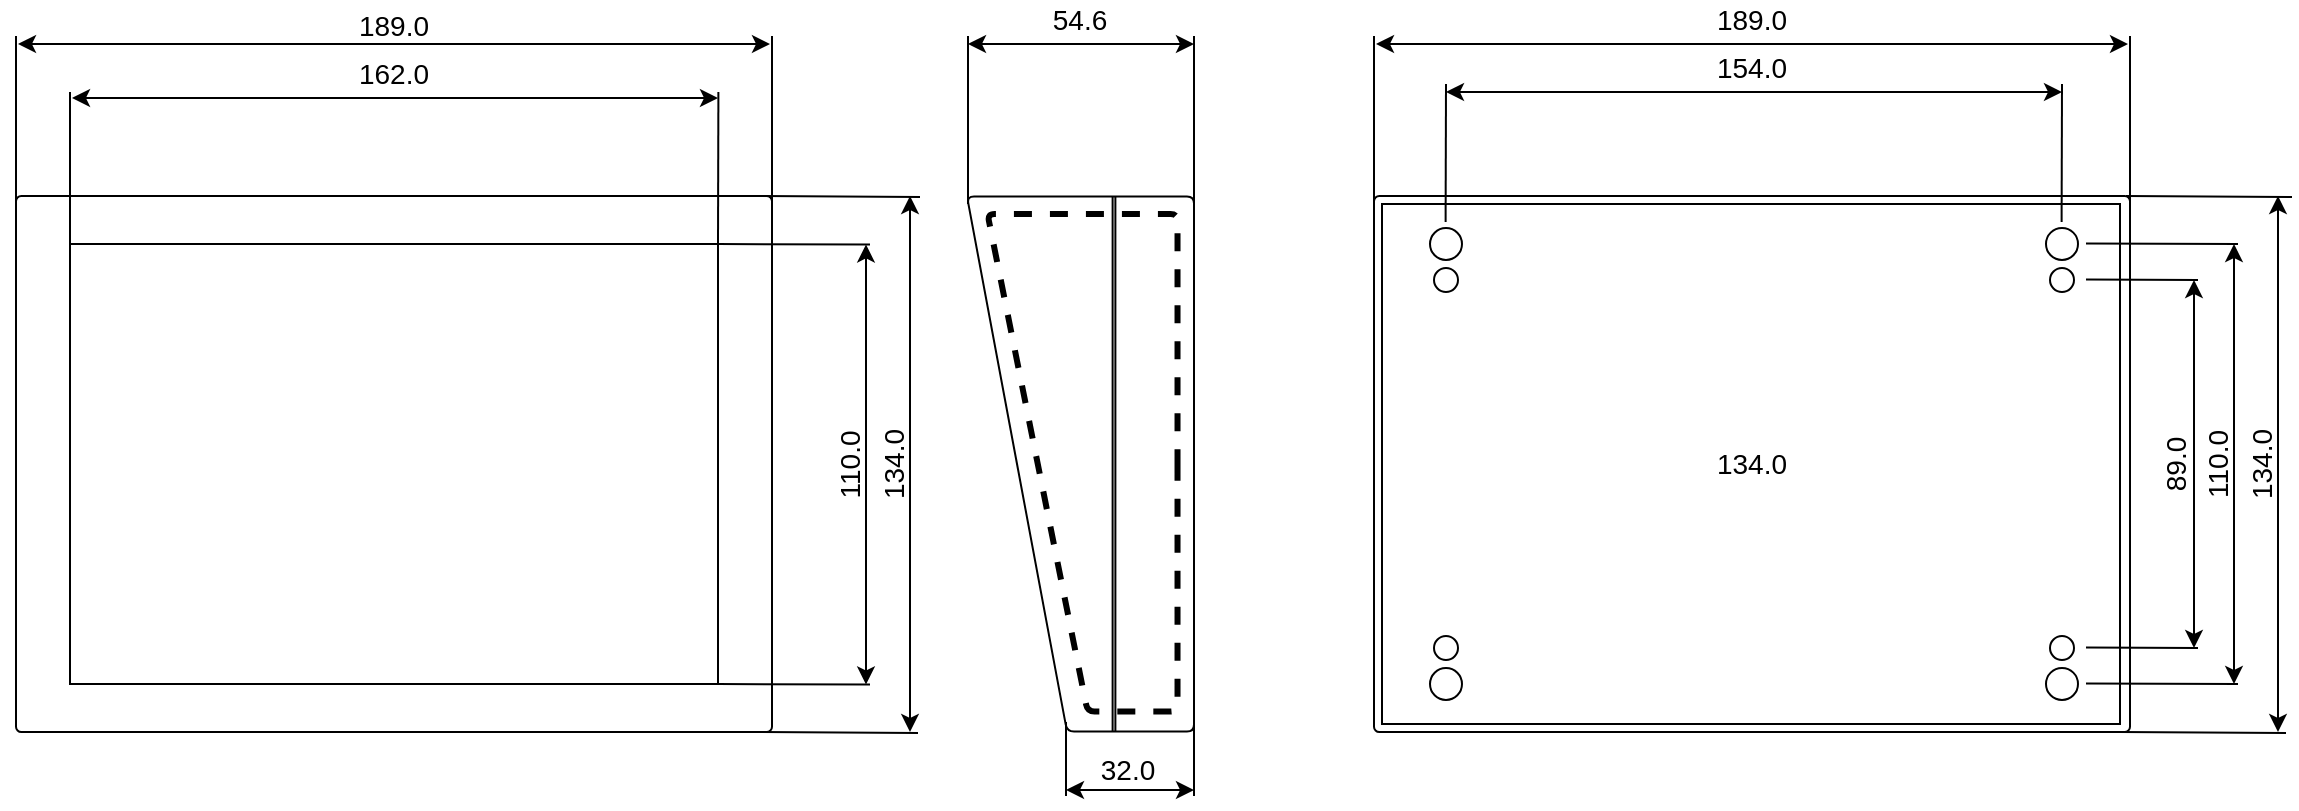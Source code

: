 <mxfile version="13.0.3" type="device"><diagram id="hkfFgxw6XbemhtLozUhH" name="Страница 1"><mxGraphModel dx="1704" dy="988" grid="1" gridSize="1" guides="1" tooltips="1" connect="1" arrows="1" fold="1" page="1" pageScale="1" pageWidth="827" pageHeight="1169" math="0" shadow="0"><root><mxCell id="0"/><mxCell id="1" parent="0"/><mxCell id="b560lNqcUwhzWjyY7iqc-1" value="" style="rounded=1;whiteSpace=wrap;html=1;rotation=0;arcSize=1;" vertex="1" parent="1"><mxGeometry x="161" y="160" width="378" height="268" as="geometry"/></mxCell><mxCell id="b560lNqcUwhzWjyY7iqc-2" value="" style="rounded=1;whiteSpace=wrap;html=1;rotation=0;arcSize=1;" vertex="1" parent="1"><mxGeometry x="840" y="160" width="378" height="268" as="geometry"/></mxCell><mxCell id="b560lNqcUwhzWjyY7iqc-5" value="" style="shape=manualInput;whiteSpace=wrap;html=1;rounded=1;rotation=-90;size=50;arcSize=7;" vertex="1" parent="1"><mxGeometry x="559.51" y="237.25" width="267.49" height="113.49" as="geometry"/></mxCell><mxCell id="b560lNqcUwhzWjyY7iqc-8" value="" style="rounded=0;whiteSpace=wrap;html=1;" vertex="1" parent="1"><mxGeometry x="844" y="164" width="369" height="260" as="geometry"/></mxCell><mxCell id="b560lNqcUwhzWjyY7iqc-9" value="" style="endArrow=none;html=1;" edge="1" parent="1"><mxGeometry width="50" height="50" relative="1" as="geometry"><mxPoint x="840" y="165" as="sourcePoint"/><mxPoint x="840" y="80" as="targetPoint"/></mxGeometry></mxCell><mxCell id="b560lNqcUwhzWjyY7iqc-10" value="" style="endArrow=none;html=1;" edge="1" parent="1"><mxGeometry width="50" height="50" relative="1" as="geometry"><mxPoint x="1218" y="165" as="sourcePoint"/><mxPoint x="1218" y="80" as="targetPoint"/></mxGeometry></mxCell><mxCell id="b560lNqcUwhzWjyY7iqc-11" value="" style="endArrow=classic;html=1;startArrow=classic;startFill=1;endFill=1;" edge="1" parent="1"><mxGeometry width="50" height="50" relative="1" as="geometry"><mxPoint x="841" y="84" as="sourcePoint"/><mxPoint x="1217" y="84" as="targetPoint"/></mxGeometry></mxCell><mxCell id="b560lNqcUwhzWjyY7iqc-14" value="" style="ellipse;whiteSpace=wrap;html=1;aspect=fixed;rounded=1;" vertex="1" parent="1"><mxGeometry x="868" y="176" width="16" height="16" as="geometry"/></mxCell><mxCell id="b560lNqcUwhzWjyY7iqc-15" value="" style="ellipse;whiteSpace=wrap;html=1;aspect=fixed;rounded=1;" vertex="1" parent="1"><mxGeometry x="870" y="380" width="12" height="12" as="geometry"/></mxCell><mxCell id="b560lNqcUwhzWjyY7iqc-16" value="" style="ellipse;whiteSpace=wrap;html=1;aspect=fixed;rounded=1;" vertex="1" parent="1"><mxGeometry x="868" y="396" width="16" height="16" as="geometry"/></mxCell><mxCell id="b560lNqcUwhzWjyY7iqc-18" value="" style="ellipse;whiteSpace=wrap;html=1;aspect=fixed;rounded=1;" vertex="1" parent="1"><mxGeometry x="870" y="196" width="12" height="12" as="geometry"/></mxCell><mxCell id="b560lNqcUwhzWjyY7iqc-23" value="" style="group" vertex="1" connectable="0" parent="1"><mxGeometry x="1176" y="175.99" width="16" height="236" as="geometry"/></mxCell><mxCell id="b560lNqcUwhzWjyY7iqc-19" value="" style="ellipse;whiteSpace=wrap;html=1;aspect=fixed;rounded=1;" vertex="1" parent="b560lNqcUwhzWjyY7iqc-23"><mxGeometry width="16" height="16" as="geometry"/></mxCell><mxCell id="b560lNqcUwhzWjyY7iqc-20" value="" style="ellipse;whiteSpace=wrap;html=1;aspect=fixed;rounded=1;" vertex="1" parent="b560lNqcUwhzWjyY7iqc-23"><mxGeometry x="2" y="204" width="12" height="12" as="geometry"/></mxCell><mxCell id="b560lNqcUwhzWjyY7iqc-21" value="" style="ellipse;whiteSpace=wrap;html=1;aspect=fixed;rounded=1;" vertex="1" parent="b560lNqcUwhzWjyY7iqc-23"><mxGeometry y="220" width="16" height="16" as="geometry"/></mxCell><mxCell id="b560lNqcUwhzWjyY7iqc-22" value="" style="ellipse;whiteSpace=wrap;html=1;aspect=fixed;rounded=1;" vertex="1" parent="b560lNqcUwhzWjyY7iqc-23"><mxGeometry x="2" y="20" width="12" height="12" as="geometry"/></mxCell><mxCell id="b560lNqcUwhzWjyY7iqc-24" value="" style="endArrow=none;html=1;" edge="1" parent="1"><mxGeometry width="50" height="50" relative="1" as="geometry"><mxPoint x="1216" y="160" as="sourcePoint"/><mxPoint x="1299" y="160.48" as="targetPoint"/></mxGeometry></mxCell><mxCell id="b560lNqcUwhzWjyY7iqc-25" value="" style="endArrow=none;html=1;" edge="1" parent="1"><mxGeometry width="50" height="50" relative="1" as="geometry"><mxPoint x="1213" y="428" as="sourcePoint"/><mxPoint x="1296" y="428.48" as="targetPoint"/></mxGeometry></mxCell><mxCell id="b560lNqcUwhzWjyY7iqc-26" value="" style="endArrow=classic;html=1;startArrow=classic;startFill=1;endFill=1;" edge="1" parent="1"><mxGeometry width="50" height="50" relative="1" as="geometry"><mxPoint x="1292" y="428" as="sourcePoint"/><mxPoint x="1292" y="160" as="targetPoint"/></mxGeometry></mxCell><mxCell id="b560lNqcUwhzWjyY7iqc-27" value="" style="endArrow=none;html=1;" edge="1" parent="1"><mxGeometry width="50" height="50" relative="1" as="geometry"><mxPoint x="1196" y="183.76" as="sourcePoint"/><mxPoint x="1272" y="184" as="targetPoint"/></mxGeometry></mxCell><mxCell id="b560lNqcUwhzWjyY7iqc-28" value="" style="endArrow=none;html=1;" edge="1" parent="1"><mxGeometry width="50" height="50" relative="1" as="geometry"><mxPoint x="1196" y="403.76" as="sourcePoint"/><mxPoint x="1272" y="404" as="targetPoint"/></mxGeometry></mxCell><mxCell id="b560lNqcUwhzWjyY7iqc-29" value="" style="endArrow=classic;html=1;startArrow=classic;startFill=1;endFill=1;" edge="1" parent="1"><mxGeometry width="50" height="50" relative="1" as="geometry"><mxPoint x="1270" y="404" as="sourcePoint"/><mxPoint x="1270" y="184" as="targetPoint"/></mxGeometry></mxCell><mxCell id="b560lNqcUwhzWjyY7iqc-30" value="" style="endArrow=none;html=1;" edge="1" parent="1"><mxGeometry width="50" height="50" relative="1" as="geometry"><mxPoint x="1196" y="201.8" as="sourcePoint"/><mxPoint x="1252" y="202" as="targetPoint"/></mxGeometry></mxCell><mxCell id="b560lNqcUwhzWjyY7iqc-31" value="" style="endArrow=none;html=1;" edge="1" parent="1"><mxGeometry width="50" height="50" relative="1" as="geometry"><mxPoint x="1196" y="385.8" as="sourcePoint"/><mxPoint x="1252" y="386" as="targetPoint"/></mxGeometry></mxCell><mxCell id="b560lNqcUwhzWjyY7iqc-32" value="" style="endArrow=classic;html=1;startArrow=classic;startFill=1;endFill=1;" edge="1" parent="1"><mxGeometry width="50" height="50" relative="1" as="geometry"><mxPoint x="1250" y="386" as="sourcePoint"/><mxPoint x="1250" y="202" as="targetPoint"/></mxGeometry></mxCell><mxCell id="b560lNqcUwhzWjyY7iqc-35" value="&lt;font style=&quot;font-size: 14px&quot;&gt;89.0&lt;/font&gt;" style="text;html=1;strokeColor=none;fillColor=none;align=center;verticalAlign=middle;whiteSpace=wrap;rounded=0;rotation=-90;" vertex="1" parent="1"><mxGeometry x="1221" y="283.99" width="40" height="20" as="geometry"/></mxCell><mxCell id="b560lNqcUwhzWjyY7iqc-36" value="&lt;font style=&quot;font-size: 14px&quot;&gt;110.0&lt;br&gt;&lt;/font&gt;" style="text;html=1;strokeColor=none;fillColor=none;align=center;verticalAlign=middle;whiteSpace=wrap;rounded=0;rotation=-90;" vertex="1" parent="1"><mxGeometry x="1242" y="283.99" width="40" height="20" as="geometry"/></mxCell><mxCell id="b560lNqcUwhzWjyY7iqc-37" value="&lt;font style=&quot;font-size: 14px&quot;&gt;134.0&lt;br&gt;&lt;/font&gt;" style="text;html=1;strokeColor=none;fillColor=none;align=center;verticalAlign=middle;whiteSpace=wrap;rounded=0;rotation=-90;" vertex="1" parent="1"><mxGeometry x="1264" y="284" width="40" height="20" as="geometry"/></mxCell><mxCell id="b560lNqcUwhzWjyY7iqc-38" value="&lt;font style=&quot;font-size: 14px&quot;&gt;134.0&lt;br&gt;&lt;/font&gt;" style="text;html=1;strokeColor=none;fillColor=none;align=center;verticalAlign=middle;whiteSpace=wrap;rounded=0;rotation=0;" vertex="1" parent="1"><mxGeometry x="1009" y="283.99" width="40" height="20" as="geometry"/></mxCell><mxCell id="b560lNqcUwhzWjyY7iqc-39" value="&lt;font style=&quot;font-size: 14px&quot;&gt;189.0&lt;br&gt;&lt;/font&gt;" style="text;html=1;strokeColor=none;fillColor=none;align=center;verticalAlign=middle;whiteSpace=wrap;rounded=0;rotation=0;" vertex="1" parent="1"><mxGeometry x="1009" y="62" width="40" height="20" as="geometry"/></mxCell><mxCell id="b560lNqcUwhzWjyY7iqc-48" value="" style="endArrow=none;html=1;" edge="1" parent="1"><mxGeometry width="50" height="50" relative="1" as="geometry"><mxPoint x="1183.8" y="173" as="sourcePoint"/><mxPoint x="1184" y="104" as="targetPoint"/></mxGeometry></mxCell><mxCell id="b560lNqcUwhzWjyY7iqc-49" value="" style="endArrow=none;html=1;" edge="1" parent="1"><mxGeometry width="50" height="50" relative="1" as="geometry"><mxPoint x="875.8" y="173" as="sourcePoint"/><mxPoint x="876" y="104" as="targetPoint"/></mxGeometry></mxCell><mxCell id="b560lNqcUwhzWjyY7iqc-50" value="&lt;font style=&quot;font-size: 14px&quot;&gt;154.0&lt;br&gt;&lt;/font&gt;" style="text;html=1;strokeColor=none;fillColor=none;align=center;verticalAlign=middle;whiteSpace=wrap;rounded=0;rotation=0;" vertex="1" parent="1"><mxGeometry x="1009" y="86" width="40" height="20" as="geometry"/></mxCell><mxCell id="b560lNqcUwhzWjyY7iqc-51" value="" style="endArrow=classic;html=1;startArrow=classic;startFill=1;endFill=1;" edge="1" parent="1"><mxGeometry width="50" height="50" relative="1" as="geometry"><mxPoint x="876" y="108" as="sourcePoint"/><mxPoint x="1184" y="108" as="targetPoint"/></mxGeometry></mxCell><mxCell id="b560lNqcUwhzWjyY7iqc-60" value="" style="rounded=0;whiteSpace=wrap;html=1;" vertex="1" parent="1"><mxGeometry x="188" y="184" width="324" height="220" as="geometry"/></mxCell><mxCell id="b560lNqcUwhzWjyY7iqc-61" value="" style="endArrow=none;html=1;" edge="1" parent="1"><mxGeometry width="50" height="50" relative="1" as="geometry"><mxPoint x="512" y="184.0" as="sourcePoint"/><mxPoint x="588" y="184.24" as="targetPoint"/></mxGeometry></mxCell><mxCell id="b560lNqcUwhzWjyY7iqc-62" value="" style="endArrow=none;html=1;" edge="1" parent="1"><mxGeometry width="50" height="50" relative="1" as="geometry"><mxPoint x="512" y="404" as="sourcePoint"/><mxPoint x="588" y="404.24" as="targetPoint"/></mxGeometry></mxCell><mxCell id="b560lNqcUwhzWjyY7iqc-63" value="" style="endArrow=classic;html=1;startArrow=classic;startFill=1;endFill=1;" edge="1" parent="1"><mxGeometry width="50" height="50" relative="1" as="geometry"><mxPoint x="586" y="404.24" as="sourcePoint"/><mxPoint x="586" y="184.24" as="targetPoint"/></mxGeometry></mxCell><mxCell id="b560lNqcUwhzWjyY7iqc-68" value="&lt;font style=&quot;font-size: 14px&quot;&gt;110.0&lt;br&gt;&lt;/font&gt;" style="text;html=1;strokeColor=none;fillColor=none;align=center;verticalAlign=middle;whiteSpace=wrap;rounded=0;rotation=-90;" vertex="1" parent="1"><mxGeometry x="558" y="284.23" width="40" height="20" as="geometry"/></mxCell><mxCell id="b560lNqcUwhzWjyY7iqc-69" value="" style="endArrow=none;html=1;" edge="1" parent="1"><mxGeometry width="50" height="50" relative="1" as="geometry"><mxPoint x="529" y="428" as="sourcePoint"/><mxPoint x="612" y="428.48" as="targetPoint"/></mxGeometry></mxCell><mxCell id="b560lNqcUwhzWjyY7iqc-70" value="" style="endArrow=classic;html=1;startArrow=classic;startFill=1;endFill=1;" edge="1" parent="1"><mxGeometry width="50" height="50" relative="1" as="geometry"><mxPoint x="608" y="428" as="sourcePoint"/><mxPoint x="608" y="160" as="targetPoint"/></mxGeometry></mxCell><mxCell id="b560lNqcUwhzWjyY7iqc-71" value="&lt;font style=&quot;font-size: 14px&quot;&gt;134.0&lt;br&gt;&lt;/font&gt;" style="text;html=1;strokeColor=none;fillColor=none;align=center;verticalAlign=middle;whiteSpace=wrap;rounded=0;rotation=-90;" vertex="1" parent="1"><mxGeometry x="580" y="284" width="40" height="20" as="geometry"/></mxCell><mxCell id="b560lNqcUwhzWjyY7iqc-72" value="" style="endArrow=none;html=1;" edge="1" parent="1"><mxGeometry width="50" height="50" relative="1" as="geometry"><mxPoint x="530" y="160" as="sourcePoint"/><mxPoint x="613" y="160.48" as="targetPoint"/></mxGeometry></mxCell><mxCell id="b560lNqcUwhzWjyY7iqc-73" value="" style="endArrow=none;html=1;" edge="1" parent="1"><mxGeometry width="50" height="50" relative="1" as="geometry"><mxPoint x="161" y="168" as="sourcePoint"/><mxPoint x="161" y="80" as="targetPoint"/></mxGeometry></mxCell><mxCell id="b560lNqcUwhzWjyY7iqc-74" value="" style="endArrow=none;html=1;" edge="1" parent="1"><mxGeometry width="50" height="50" relative="1" as="geometry"><mxPoint x="539" y="168" as="sourcePoint"/><mxPoint x="539" y="80" as="targetPoint"/></mxGeometry></mxCell><mxCell id="b560lNqcUwhzWjyY7iqc-75" value="" style="endArrow=classic;html=1;startArrow=classic;startFill=1;endFill=1;" edge="1" parent="1"><mxGeometry width="50" height="50" relative="1" as="geometry"><mxPoint x="162" y="84" as="sourcePoint"/><mxPoint x="538" y="84" as="targetPoint"/></mxGeometry></mxCell><mxCell id="b560lNqcUwhzWjyY7iqc-76" value="&lt;font style=&quot;font-size: 14px&quot;&gt;189.0&lt;br&gt;&lt;/font&gt;" style="text;html=1;strokeColor=none;fillColor=none;align=center;verticalAlign=middle;whiteSpace=wrap;rounded=0;rotation=0;" vertex="1" parent="1"><mxGeometry x="330" y="65" width="40" height="20" as="geometry"/></mxCell><mxCell id="b560lNqcUwhzWjyY7iqc-77" value="" style="endArrow=none;html=1;exitX=1;exitY=0;exitDx=0;exitDy=0;" edge="1" parent="1" source="b560lNqcUwhzWjyY7iqc-60"><mxGeometry width="50" height="50" relative="1" as="geometry"><mxPoint x="512.0" y="177" as="sourcePoint"/><mxPoint x="512.2" y="108" as="targetPoint"/></mxGeometry></mxCell><mxCell id="b560lNqcUwhzWjyY7iqc-78" value="" style="endArrow=none;html=1;exitX=0;exitY=0;exitDx=0;exitDy=0;" edge="1" parent="1" source="b560lNqcUwhzWjyY7iqc-60"><mxGeometry width="50" height="50" relative="1" as="geometry"><mxPoint x="188.0" y="175" as="sourcePoint"/><mxPoint x="188" y="108" as="targetPoint"/></mxGeometry></mxCell><mxCell id="b560lNqcUwhzWjyY7iqc-79" value="&lt;font style=&quot;font-size: 14px&quot;&gt;162.0&lt;br&gt;&lt;/font&gt;" style="text;html=1;strokeColor=none;fillColor=none;align=center;verticalAlign=middle;whiteSpace=wrap;rounded=0;rotation=0;" vertex="1" parent="1"><mxGeometry x="330" y="89" width="40" height="20" as="geometry"/></mxCell><mxCell id="b560lNqcUwhzWjyY7iqc-80" value="" style="endArrow=classic;html=1;startArrow=classic;startFill=1;endFill=1;" edge="1" parent="1"><mxGeometry width="50" height="50" relative="1" as="geometry"><mxPoint x="189" y="111" as="sourcePoint"/><mxPoint x="512" y="111" as="targetPoint"/></mxGeometry></mxCell><mxCell id="b560lNqcUwhzWjyY7iqc-82" value="" style="endArrow=none;html=1;" edge="1" parent="1"><mxGeometry width="50" height="50" relative="1" as="geometry"><mxPoint x="637" y="164" as="sourcePoint"/><mxPoint x="637" y="80" as="targetPoint"/></mxGeometry></mxCell><mxCell id="b560lNqcUwhzWjyY7iqc-84" value="" style="endArrow=classic;html=1;startArrow=classic;startFill=1;endFill=1;" edge="1" parent="1"><mxGeometry width="50" height="50" relative="1" as="geometry"><mxPoint x="637" y="84" as="sourcePoint"/><mxPoint x="750" y="84" as="targetPoint"/></mxGeometry></mxCell><mxCell id="b560lNqcUwhzWjyY7iqc-90" value="" style="endArrow=none;html=1;" edge="1" parent="1"><mxGeometry width="50" height="50" relative="1" as="geometry"><mxPoint x="750" y="164" as="sourcePoint"/><mxPoint x="750" y="80" as="targetPoint"/></mxGeometry></mxCell><mxCell id="b560lNqcUwhzWjyY7iqc-91" value="&lt;font style=&quot;font-size: 14px&quot;&gt;54.6&lt;br&gt;&lt;/font&gt;" style="text;html=1;strokeColor=none;fillColor=none;align=center;verticalAlign=middle;whiteSpace=wrap;rounded=0;rotation=0;" vertex="1" parent="1"><mxGeometry x="673.25" y="62" width="40" height="20" as="geometry"/></mxCell><mxCell id="b560lNqcUwhzWjyY7iqc-92" value="" style="endArrow=none;html=1;" edge="1" parent="1"><mxGeometry width="50" height="50" relative="1" as="geometry"><mxPoint x="686" y="460" as="sourcePoint"/><mxPoint x="686" y="423" as="targetPoint"/></mxGeometry></mxCell><mxCell id="b560lNqcUwhzWjyY7iqc-93" value="" style="endArrow=classic;html=1;startArrow=classic;startFill=1;endFill=1;" edge="1" parent="1"><mxGeometry width="50" height="50" relative="1" as="geometry"><mxPoint x="686" y="457" as="sourcePoint"/><mxPoint x="750" y="457" as="targetPoint"/></mxGeometry></mxCell><mxCell id="b560lNqcUwhzWjyY7iqc-94" value="" style="endArrow=none;html=1;" edge="1" parent="1"><mxGeometry width="50" height="50" relative="1" as="geometry"><mxPoint x="750" y="460" as="sourcePoint"/><mxPoint x="750" y="416" as="targetPoint"/></mxGeometry></mxCell><mxCell id="b560lNqcUwhzWjyY7iqc-95" value="&lt;font style=&quot;font-size: 14px&quot;&gt;32.0&lt;br&gt;&lt;/font&gt;" style="text;html=1;strokeColor=none;fillColor=none;align=center;verticalAlign=middle;whiteSpace=wrap;rounded=0;rotation=0;" vertex="1" parent="1"><mxGeometry x="697" y="437" width="40" height="20" as="geometry"/></mxCell><mxCell id="b560lNqcUwhzWjyY7iqc-96" value="" style="shape=manualInput;whiteSpace=wrap;html=1;rounded=1;rotation=-90;size=50;arcSize=7;dashed=1;strokeWidth=3;" vertex="1" parent="1"><mxGeometry x="569.89" y="245.88" width="248.74" height="95" as="geometry"/></mxCell><mxCell id="b560lNqcUwhzWjyY7iqc-98" value="" style="shape=link;html=1;startArrow=classic;startFill=1;endArrow=classic;endFill=1;width=-1.389;" edge="1" parent="1"><mxGeometry width="50" height="50" relative="1" as="geometry"><mxPoint x="710" y="428" as="sourcePoint"/><mxPoint x="710" y="160" as="targetPoint"/></mxGeometry></mxCell></root></mxGraphModel></diagram></mxfile>
